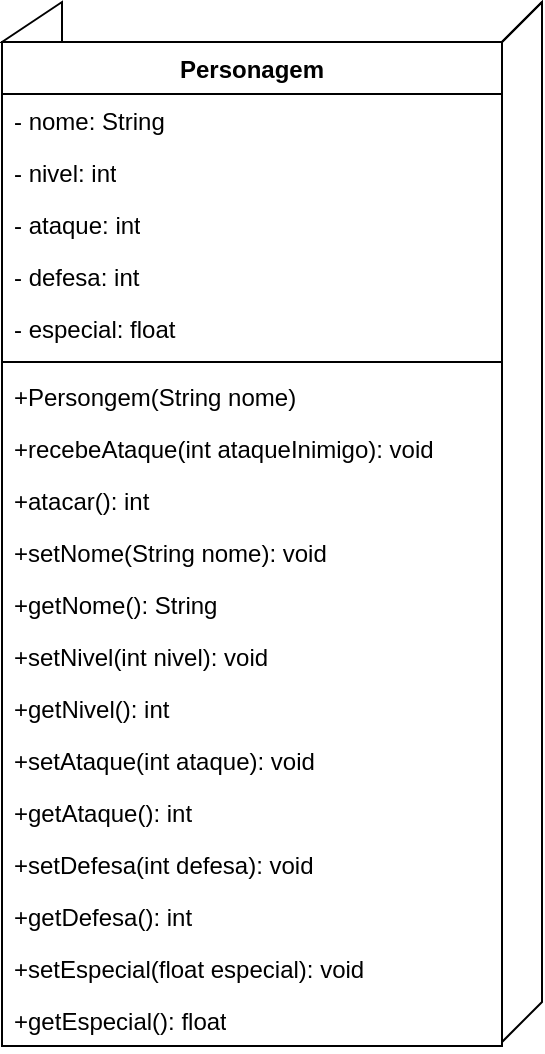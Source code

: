 <mxfile version="24.4.9" type="github">
  <diagram id="C5RBs43oDa-KdzZeNtuy" name="Page-1">
    <mxGraphModel dx="1434" dy="787" grid="1" gridSize="10" guides="1" tooltips="1" connect="1" arrows="1" fold="1" page="1" pageScale="1" pageWidth="827" pageHeight="1169" background="none" math="0" shadow="0">
      <root>
        <mxCell id="WIyWlLk6GJQsqaUBKTNV-0" />
        <mxCell id="WIyWlLk6GJQsqaUBKTNV-1" parent="WIyWlLk6GJQsqaUBKTNV-0" />
        <mxCell id="r1yxmMTik1dQyVvT_WL_-19" value="Personagem" style="swimlane;fontStyle=1;align=center;verticalAlign=top;childLayout=stackLayout;horizontal=1;startSize=26;horizontalStack=0;resizeParent=1;resizeParentMax=0;resizeLast=0;collapsible=1;marginBottom=0;whiteSpace=wrap;html=1;" vertex="1" parent="WIyWlLk6GJQsqaUBKTNV-1">
          <mxGeometry x="230" y="260" width="250" height="502" as="geometry" />
        </mxCell>
        <mxCell id="r1yxmMTik1dQyVvT_WL_-20" value="&lt;div style=&quot;text-align: justify;&quot;&gt;&lt;span style=&quot;background-color: initial;&quot;&gt;- nome: String&lt;/span&gt;&lt;/div&gt;" style="text;strokeColor=none;fillColor=none;align=left;verticalAlign=top;spacingLeft=4;spacingRight=4;overflow=hidden;rotatable=0;points=[[0,0.5],[1,0.5]];portConstraint=eastwest;whiteSpace=wrap;html=1;" vertex="1" parent="r1yxmMTik1dQyVvT_WL_-19">
          <mxGeometry y="26" width="250" height="26" as="geometry" />
        </mxCell>
        <mxCell id="r1yxmMTik1dQyVvT_WL_-23" value="- nivel: int" style="text;strokeColor=none;fillColor=none;align=left;verticalAlign=top;spacingLeft=4;spacingRight=4;overflow=hidden;rotatable=0;points=[[0,0.5],[1,0.5]];portConstraint=eastwest;whiteSpace=wrap;html=1;" vertex="1" parent="r1yxmMTik1dQyVvT_WL_-19">
          <mxGeometry y="52" width="250" height="26" as="geometry" />
        </mxCell>
        <mxCell id="r1yxmMTik1dQyVvT_WL_-39" value="- ataque: int" style="text;strokeColor=none;fillColor=none;align=left;verticalAlign=top;spacingLeft=4;spacingRight=4;overflow=hidden;rotatable=0;points=[[0,0.5],[1,0.5]];portConstraint=eastwest;whiteSpace=wrap;html=1;" vertex="1" parent="r1yxmMTik1dQyVvT_WL_-19">
          <mxGeometry y="78" width="250" height="26" as="geometry" />
        </mxCell>
        <mxCell id="r1yxmMTik1dQyVvT_WL_-40" value="- defesa: int" style="text;strokeColor=none;fillColor=none;align=left;verticalAlign=top;spacingLeft=4;spacingRight=4;overflow=hidden;rotatable=0;points=[[0,0.5],[1,0.5]];portConstraint=eastwest;whiteSpace=wrap;html=1;" vertex="1" parent="r1yxmMTik1dQyVvT_WL_-19">
          <mxGeometry y="104" width="250" height="26" as="geometry" />
        </mxCell>
        <mxCell id="r1yxmMTik1dQyVvT_WL_-41" value="- especial: float" style="text;strokeColor=none;fillColor=none;align=left;verticalAlign=top;spacingLeft=4;spacingRight=4;overflow=hidden;rotatable=0;points=[[0,0.5],[1,0.5]];portConstraint=eastwest;whiteSpace=wrap;html=1;" vertex="1" parent="r1yxmMTik1dQyVvT_WL_-19">
          <mxGeometry y="130" width="250" height="26" as="geometry" />
        </mxCell>
        <mxCell id="r1yxmMTik1dQyVvT_WL_-21" value="" style="line;strokeWidth=1;fillColor=none;align=left;verticalAlign=middle;spacingTop=-1;spacingLeft=3;spacingRight=3;rotatable=0;labelPosition=right;points=[];portConstraint=eastwest;strokeColor=inherit;" vertex="1" parent="r1yxmMTik1dQyVvT_WL_-19">
          <mxGeometry y="156" width="250" height="8" as="geometry" />
        </mxCell>
        <mxCell id="r1yxmMTik1dQyVvT_WL_-22" value="+Persongem(String nome)" style="text;strokeColor=none;fillColor=none;align=left;verticalAlign=top;spacingLeft=4;spacingRight=4;overflow=hidden;rotatable=0;points=[[0,0.5],[1,0.5]];portConstraint=eastwest;whiteSpace=wrap;html=1;" vertex="1" parent="r1yxmMTik1dQyVvT_WL_-19">
          <mxGeometry y="164" width="250" height="26" as="geometry" />
        </mxCell>
        <mxCell id="r1yxmMTik1dQyVvT_WL_-53" value="+recebeAtaque(int ataqueInimigo): void" style="text;strokeColor=none;fillColor=none;align=left;verticalAlign=top;spacingLeft=4;spacingRight=4;overflow=hidden;rotatable=0;points=[[0,0.5],[1,0.5]];portConstraint=eastwest;whiteSpace=wrap;html=1;" vertex="1" parent="r1yxmMTik1dQyVvT_WL_-19">
          <mxGeometry y="190" width="250" height="26" as="geometry" />
        </mxCell>
        <mxCell id="r1yxmMTik1dQyVvT_WL_-56" value="+atacar(): int" style="text;strokeColor=none;fillColor=none;align=left;verticalAlign=top;spacingLeft=4;spacingRight=4;overflow=hidden;rotatable=0;points=[[0,0.5],[1,0.5]];portConstraint=eastwest;whiteSpace=wrap;html=1;" vertex="1" parent="r1yxmMTik1dQyVvT_WL_-19">
          <mxGeometry y="216" width="250" height="26" as="geometry" />
        </mxCell>
        <mxCell id="r1yxmMTik1dQyVvT_WL_-57" value="+setNome(String nome): void" style="text;strokeColor=none;fillColor=none;align=left;verticalAlign=top;spacingLeft=4;spacingRight=4;overflow=hidden;rotatable=0;points=[[0,0.5],[1,0.5]];portConstraint=eastwest;whiteSpace=wrap;html=1;" vertex="1" parent="r1yxmMTik1dQyVvT_WL_-19">
          <mxGeometry y="242" width="250" height="26" as="geometry" />
        </mxCell>
        <mxCell id="r1yxmMTik1dQyVvT_WL_-58" value="+getNome(): String" style="text;strokeColor=none;fillColor=none;align=left;verticalAlign=top;spacingLeft=4;spacingRight=4;overflow=hidden;rotatable=0;points=[[0,0.5],[1,0.5]];portConstraint=eastwest;whiteSpace=wrap;html=1;" vertex="1" parent="r1yxmMTik1dQyVvT_WL_-19">
          <mxGeometry y="268" width="250" height="26" as="geometry" />
        </mxCell>
        <mxCell id="r1yxmMTik1dQyVvT_WL_-44" value="+setNivel(int nivel): void" style="text;strokeColor=none;fillColor=none;align=left;verticalAlign=top;spacingLeft=4;spacingRight=4;overflow=hidden;rotatable=0;points=[[0,0.5],[1,0.5]];portConstraint=eastwest;whiteSpace=wrap;html=1;" vertex="1" parent="r1yxmMTik1dQyVvT_WL_-19">
          <mxGeometry y="294" width="250" height="26" as="geometry" />
        </mxCell>
        <mxCell id="r1yxmMTik1dQyVvT_WL_-45" value="+getNivel(): int" style="text;strokeColor=none;fillColor=none;align=left;verticalAlign=top;spacingLeft=4;spacingRight=4;overflow=hidden;rotatable=0;points=[[0,0.5],[1,0.5]];portConstraint=eastwest;whiteSpace=wrap;html=1;" vertex="1" parent="r1yxmMTik1dQyVvT_WL_-19">
          <mxGeometry y="320" width="250" height="26" as="geometry" />
        </mxCell>
        <mxCell id="r1yxmMTik1dQyVvT_WL_-47" value="+setAtaque(int ataque): void" style="text;strokeColor=none;fillColor=none;align=left;verticalAlign=top;spacingLeft=4;spacingRight=4;overflow=hidden;rotatable=0;points=[[0,0.5],[1,0.5]];portConstraint=eastwest;whiteSpace=wrap;html=1;" vertex="1" parent="r1yxmMTik1dQyVvT_WL_-19">
          <mxGeometry y="346" width="250" height="26" as="geometry" />
        </mxCell>
        <mxCell id="r1yxmMTik1dQyVvT_WL_-48" value="+getAtaque(): int" style="text;strokeColor=none;fillColor=none;align=left;verticalAlign=top;spacingLeft=4;spacingRight=4;overflow=hidden;rotatable=0;points=[[0,0.5],[1,0.5]];portConstraint=eastwest;whiteSpace=wrap;html=1;" vertex="1" parent="r1yxmMTik1dQyVvT_WL_-19">
          <mxGeometry y="372" width="250" height="26" as="geometry" />
        </mxCell>
        <mxCell id="r1yxmMTik1dQyVvT_WL_-49" value="+setDefesa(int defesa): void" style="text;strokeColor=none;fillColor=none;align=left;verticalAlign=top;spacingLeft=4;spacingRight=4;overflow=hidden;rotatable=0;points=[[0,0.5],[1,0.5]];portConstraint=eastwest;whiteSpace=wrap;html=1;" vertex="1" parent="r1yxmMTik1dQyVvT_WL_-19">
          <mxGeometry y="398" width="250" height="26" as="geometry" />
        </mxCell>
        <mxCell id="r1yxmMTik1dQyVvT_WL_-50" value="+getDefesa(): int" style="text;strokeColor=none;fillColor=none;align=left;verticalAlign=top;spacingLeft=4;spacingRight=4;overflow=hidden;rotatable=0;points=[[0,0.5],[1,0.5]];portConstraint=eastwest;whiteSpace=wrap;html=1;" vertex="1" parent="r1yxmMTik1dQyVvT_WL_-19">
          <mxGeometry y="424" width="250" height="26" as="geometry" />
        </mxCell>
        <mxCell id="r1yxmMTik1dQyVvT_WL_-51" value="+setEspecial(float especial): void" style="text;strokeColor=none;fillColor=none;align=left;verticalAlign=top;spacingLeft=4;spacingRight=4;overflow=hidden;rotatable=0;points=[[0,0.5],[1,0.5]];portConstraint=eastwest;whiteSpace=wrap;html=1;" vertex="1" parent="r1yxmMTik1dQyVvT_WL_-19">
          <mxGeometry y="450" width="250" height="26" as="geometry" />
        </mxCell>
        <mxCell id="r1yxmMTik1dQyVvT_WL_-52" value="+getEspecial(): float" style="text;strokeColor=none;fillColor=none;align=left;verticalAlign=top;spacingLeft=4;spacingRight=4;overflow=hidden;rotatable=0;points=[[0,0.5],[1,0.5]];portConstraint=eastwest;whiteSpace=wrap;html=1;" vertex="1" parent="r1yxmMTik1dQyVvT_WL_-19">
          <mxGeometry y="476" width="250" height="26" as="geometry" />
        </mxCell>
        <mxCell id="r1yxmMTik1dQyVvT_WL_-37" value="" style="verticalAlign=top;align=left;spacingTop=8;spacingLeft=2;spacingRight=12;shape=cube;size=20;direction=south;fontStyle=4;html=1;whiteSpace=wrap;" vertex="1" parent="WIyWlLk6GJQsqaUBKTNV-1">
          <mxGeometry x="480" y="240" width="20" height="520" as="geometry" />
        </mxCell>
        <mxCell id="r1yxmMTik1dQyVvT_WL_-38" value="" style="shape=manualInput;whiteSpace=wrap;html=1;" vertex="1" parent="WIyWlLk6GJQsqaUBKTNV-1">
          <mxGeometry x="230" y="240" width="30" height="20" as="geometry" />
        </mxCell>
      </root>
    </mxGraphModel>
  </diagram>
</mxfile>
